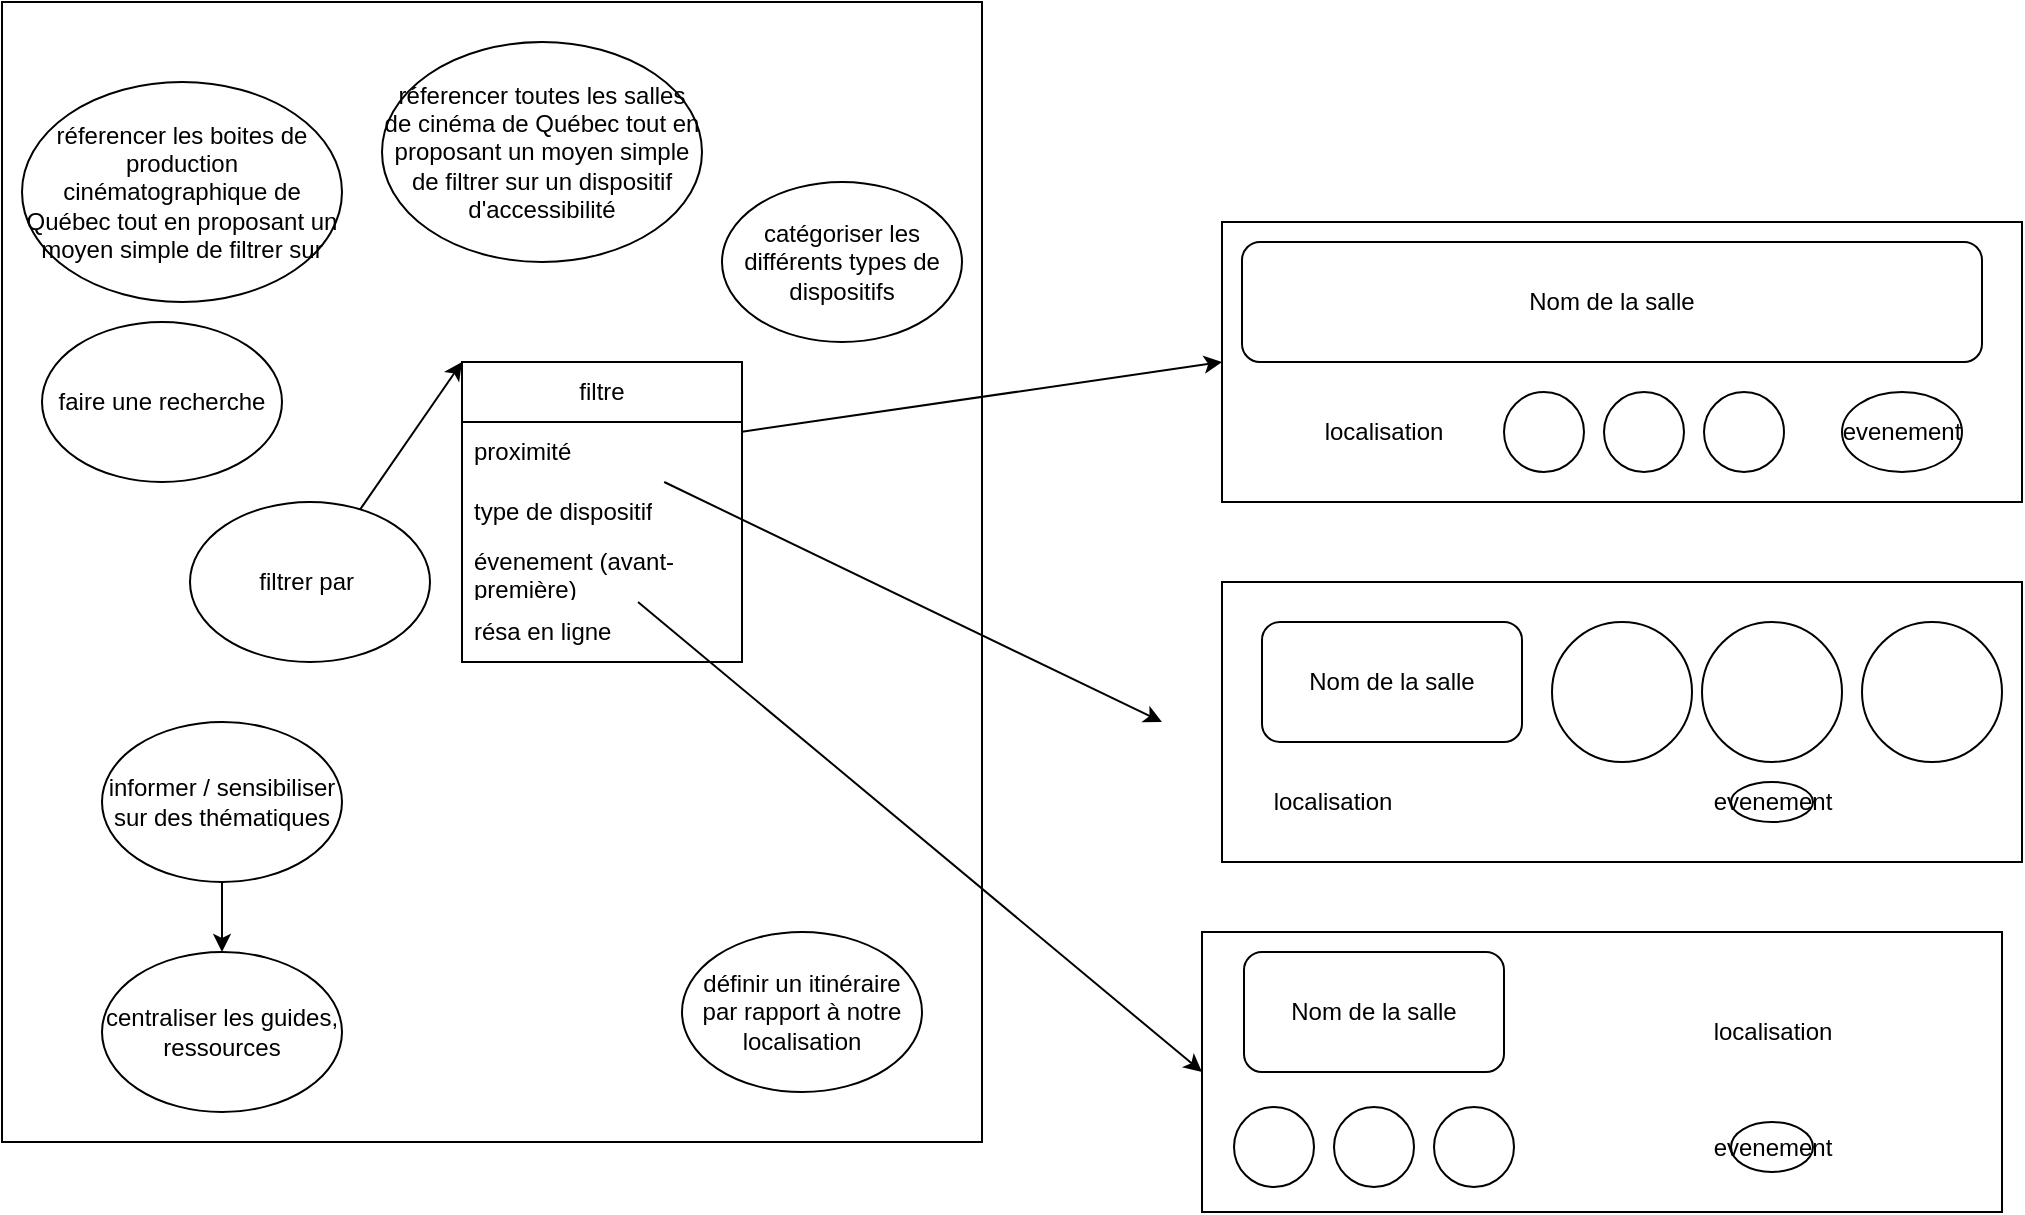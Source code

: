 <mxfile>
    <diagram id="fwwoC0XGlDoKWw0Vtck5" name="Définition projet">
        <mxGraphModel dx="1035" dy="619" grid="1" gridSize="10" guides="1" tooltips="1" connect="1" arrows="1" fold="1" page="1" pageScale="1" pageWidth="827" pageHeight="1169" math="0" shadow="0">
            <root>
                <mxCell id="0"/>
                <mxCell id="1" parent="0"/>
                <mxCell id="5hIx9OEpgBDDUyNXLqM4-1" value="" style="rounded=0;whiteSpace=wrap;html=1;" parent="1" vertex="1">
                    <mxGeometry x="260" y="40" width="490" height="570" as="geometry"/>
                </mxCell>
                <mxCell id="5hIx9OEpgBDDUyNXLqM4-2" value="réferencer toutes les salles de cinéma de Québec tout en proposant un moyen simple de filtrer sur un dispositif d'accessibilité" style="ellipse;whiteSpace=wrap;html=1;" parent="1" vertex="1">
                    <mxGeometry x="450" y="60" width="160" height="110" as="geometry"/>
                </mxCell>
                <mxCell id="5hIx9OEpgBDDUyNXLqM4-3" value="catégoriser les différents types de dispositifs" style="ellipse;whiteSpace=wrap;html=1;" parent="1" vertex="1">
                    <mxGeometry x="620" y="130" width="120" height="80" as="geometry"/>
                </mxCell>
                <mxCell id="5hIx9OEpgBDDUyNXLqM4-4" value="faire une recherche&lt;br&gt;" style="ellipse;whiteSpace=wrap;html=1;" parent="1" vertex="1">
                    <mxGeometry x="280" y="200" width="120" height="80" as="geometry"/>
                </mxCell>
                <mxCell id="5hIx9OEpgBDDUyNXLqM4-38" style="edgeStyle=none;html=1;entryX=0;entryY=0;entryDx=0;entryDy=0;" parent="1" source="5hIx9OEpgBDDUyNXLqM4-5" target="5hIx9OEpgBDDUyNXLqM4-6" edge="1">
                    <mxGeometry relative="1" as="geometry"/>
                </mxCell>
                <mxCell id="5hIx9OEpgBDDUyNXLqM4-5" value="filtrer par&amp;nbsp;" style="ellipse;whiteSpace=wrap;html=1;" parent="1" vertex="1">
                    <mxGeometry x="354" y="290" width="120" height="80" as="geometry"/>
                </mxCell>
                <mxCell id="5hIx9OEpgBDDUyNXLqM4-6" value="filtre" style="swimlane;fontStyle=0;childLayout=stackLayout;horizontal=1;startSize=30;horizontalStack=0;resizeParent=1;resizeParentMax=0;resizeLast=0;collapsible=1;marginBottom=0;whiteSpace=wrap;html=1;" parent="1" vertex="1">
                    <mxGeometry x="490" y="220" width="140" height="150" as="geometry"/>
                </mxCell>
                <mxCell id="5hIx9OEpgBDDUyNXLqM4-7" value="proximité" style="text;strokeColor=none;fillColor=none;align=left;verticalAlign=middle;spacingLeft=4;spacingRight=4;overflow=hidden;points=[[0,0.5],[1,0.5]];portConstraint=eastwest;rotatable=0;whiteSpace=wrap;html=1;" parent="5hIx9OEpgBDDUyNXLqM4-6" vertex="1">
                    <mxGeometry y="30" width="140" height="30" as="geometry"/>
                </mxCell>
                <mxCell id="5hIx9OEpgBDDUyNXLqM4-8" value="type de dispositif" style="text;strokeColor=none;fillColor=none;align=left;verticalAlign=middle;spacingLeft=4;spacingRight=4;overflow=hidden;points=[[0,0.5],[1,0.5]];portConstraint=eastwest;rotatable=0;whiteSpace=wrap;html=1;" parent="5hIx9OEpgBDDUyNXLqM4-6" vertex="1">
                    <mxGeometry y="60" width="140" height="30" as="geometry"/>
                </mxCell>
                <mxCell id="5hIx9OEpgBDDUyNXLqM4-9" value="évenement (avant-première)" style="text;strokeColor=none;fillColor=none;align=left;verticalAlign=middle;spacingLeft=4;spacingRight=4;overflow=hidden;points=[[0,0.5],[1,0.5]];portConstraint=eastwest;rotatable=0;whiteSpace=wrap;html=1;" parent="5hIx9OEpgBDDUyNXLqM4-6" vertex="1">
                    <mxGeometry y="90" width="140" height="30" as="geometry"/>
                </mxCell>
                <mxCell id="5hIx9OEpgBDDUyNXLqM4-42" value="résa en ligne" style="text;strokeColor=none;fillColor=none;align=left;verticalAlign=middle;spacingLeft=4;spacingRight=4;overflow=hidden;points=[[0,0.5],[1,0.5]];portConstraint=eastwest;rotatable=0;whiteSpace=wrap;html=1;" parent="5hIx9OEpgBDDUyNXLqM4-6" vertex="1">
                    <mxGeometry y="120" width="140" height="30" as="geometry"/>
                </mxCell>
                <mxCell id="5hIx9OEpgBDDUyNXLqM4-10" value="définir un itinéraire par rapport à notre localisation" style="ellipse;whiteSpace=wrap;html=1;" parent="1" vertex="1">
                    <mxGeometry x="600" y="505" width="120" height="80" as="geometry"/>
                </mxCell>
                <mxCell id="5hIx9OEpgBDDUyNXLqM4-11" value="" style="rounded=0;whiteSpace=wrap;html=1;" parent="1" vertex="1">
                    <mxGeometry x="870" y="150" width="400" height="140" as="geometry"/>
                </mxCell>
                <mxCell id="5hIx9OEpgBDDUyNXLqM4-13" value="Nom de la salle" style="rounded=1;whiteSpace=wrap;html=1;" parent="1" vertex="1">
                    <mxGeometry x="880" y="160" width="370" height="60" as="geometry"/>
                </mxCell>
                <mxCell id="5hIx9OEpgBDDUyNXLqM4-14" value="" style="ellipse;whiteSpace=wrap;html=1;aspect=fixed;" parent="1" vertex="1">
                    <mxGeometry x="1011" y="235" width="40" height="40" as="geometry"/>
                </mxCell>
                <mxCell id="5hIx9OEpgBDDUyNXLqM4-15" value="" style="ellipse;whiteSpace=wrap;html=1;aspect=fixed;" parent="1" vertex="1">
                    <mxGeometry x="1061" y="235" width="40" height="40" as="geometry"/>
                </mxCell>
                <mxCell id="5hIx9OEpgBDDUyNXLqM4-16" value="" style="ellipse;whiteSpace=wrap;html=1;aspect=fixed;" parent="1" vertex="1">
                    <mxGeometry x="1111" y="235" width="40" height="40" as="geometry"/>
                </mxCell>
                <mxCell id="5hIx9OEpgBDDUyNXLqM4-17" value="localisation" style="text;html=1;strokeColor=none;fillColor=none;align=center;verticalAlign=middle;whiteSpace=wrap;rounded=0;" parent="1" vertex="1">
                    <mxGeometry x="881" y="240" width="140" height="30" as="geometry"/>
                </mxCell>
                <mxCell id="5hIx9OEpgBDDUyNXLqM4-18" value="evenement" style="ellipse;whiteSpace=wrap;html=1;" parent="1" vertex="1">
                    <mxGeometry x="1180" y="235" width="60" height="40" as="geometry"/>
                </mxCell>
                <mxCell id="5hIx9OEpgBDDUyNXLqM4-19" value="" style="rounded=0;whiteSpace=wrap;html=1;" parent="1" vertex="1">
                    <mxGeometry x="870" y="330" width="400" height="140" as="geometry"/>
                </mxCell>
                <mxCell id="5hIx9OEpgBDDUyNXLqM4-20" value="Nom de la salle" style="rounded=1;whiteSpace=wrap;html=1;" parent="1" vertex="1">
                    <mxGeometry x="890" y="350" width="130" height="60" as="geometry"/>
                </mxCell>
                <mxCell id="5hIx9OEpgBDDUyNXLqM4-21" value="" style="ellipse;whiteSpace=wrap;html=1;aspect=fixed;" parent="1" vertex="1">
                    <mxGeometry x="1035" y="350" width="70" height="70" as="geometry"/>
                </mxCell>
                <mxCell id="5hIx9OEpgBDDUyNXLqM4-22" value="" style="ellipse;whiteSpace=wrap;html=1;aspect=fixed;" parent="1" vertex="1">
                    <mxGeometry x="1110" y="350" width="70" height="70" as="geometry"/>
                </mxCell>
                <mxCell id="5hIx9OEpgBDDUyNXLqM4-23" value="" style="ellipse;whiteSpace=wrap;html=1;aspect=fixed;" parent="1" vertex="1">
                    <mxGeometry x="1190" y="350" width="70" height="70" as="geometry"/>
                </mxCell>
                <mxCell id="5hIx9OEpgBDDUyNXLqM4-24" value="localisation" style="text;html=1;strokeColor=none;fillColor=none;align=center;verticalAlign=middle;whiteSpace=wrap;rounded=0;" parent="1" vertex="1">
                    <mxGeometry x="920" y="435" width="11" height="10" as="geometry"/>
                </mxCell>
                <mxCell id="5hIx9OEpgBDDUyNXLqM4-25" value="evenement" style="ellipse;whiteSpace=wrap;html=1;" parent="1" vertex="1">
                    <mxGeometry x="1124.5" y="430" width="41" height="20" as="geometry"/>
                </mxCell>
                <mxCell id="5hIx9OEpgBDDUyNXLqM4-30" value="" style="rounded=0;whiteSpace=wrap;html=1;" parent="1" vertex="1">
                    <mxGeometry x="860" y="505" width="400" height="140" as="geometry"/>
                </mxCell>
                <mxCell id="5hIx9OEpgBDDUyNXLqM4-31" value="Nom de la salle" style="rounded=1;whiteSpace=wrap;html=1;" parent="1" vertex="1">
                    <mxGeometry x="881" y="515" width="130" height="60" as="geometry"/>
                </mxCell>
                <mxCell id="5hIx9OEpgBDDUyNXLqM4-35" value="localisation" style="text;html=1;strokeColor=none;fillColor=none;align=center;verticalAlign=middle;whiteSpace=wrap;rounded=0;" parent="1" vertex="1">
                    <mxGeometry x="1064.5" y="533.5" width="161" height="43" as="geometry"/>
                </mxCell>
                <mxCell id="5hIx9OEpgBDDUyNXLqM4-36" value="evenement" style="ellipse;whiteSpace=wrap;html=1;" parent="1" vertex="1">
                    <mxGeometry x="1124.5" y="600" width="41" height="25" as="geometry"/>
                </mxCell>
                <mxCell id="5hIx9OEpgBDDUyNXLqM4-39" style="edgeStyle=none;html=1;" parent="1" source="5hIx9OEpgBDDUyNXLqM4-7" edge="1">
                    <mxGeometry relative="1" as="geometry">
                        <mxPoint x="840" y="400" as="targetPoint"/>
                    </mxGeometry>
                </mxCell>
                <mxCell id="5hIx9OEpgBDDUyNXLqM4-40" style="edgeStyle=none;html=1;entryX=0;entryY=0.5;entryDx=0;entryDy=0;" parent="1" source="5hIx9OEpgBDDUyNXLqM4-7" target="5hIx9OEpgBDDUyNXLqM4-11" edge="1">
                    <mxGeometry relative="1" as="geometry"/>
                </mxCell>
                <mxCell id="5hIx9OEpgBDDUyNXLqM4-41" style="edgeStyle=none;html=1;entryX=0;entryY=0.5;entryDx=0;entryDy=0;" parent="1" source="5hIx9OEpgBDDUyNXLqM4-9" target="5hIx9OEpgBDDUyNXLqM4-30" edge="1">
                    <mxGeometry relative="1" as="geometry"/>
                </mxCell>
                <mxCell id="5hIx9OEpgBDDUyNXLqM4-43" value="réferencer les boites de production cinématographique de Québec tout en proposant un moyen simple de filtrer sur" style="ellipse;whiteSpace=wrap;html=1;" parent="1" vertex="1">
                    <mxGeometry x="270" y="80" width="160" height="110" as="geometry"/>
                </mxCell>
                <mxCell id="5hIx9OEpgBDDUyNXLqM4-46" value="" style="edgeStyle=none;html=1;" parent="1" source="5hIx9OEpgBDDUyNXLqM4-44" target="5hIx9OEpgBDDUyNXLqM4-45" edge="1">
                    <mxGeometry relative="1" as="geometry"/>
                </mxCell>
                <mxCell id="5hIx9OEpgBDDUyNXLqM4-44" value="informer / sensibiliser sur des thématiques" style="ellipse;whiteSpace=wrap;html=1;" parent="1" vertex="1">
                    <mxGeometry x="310" y="400" width="120" height="80" as="geometry"/>
                </mxCell>
                <mxCell id="5hIx9OEpgBDDUyNXLqM4-45" value="centraliser les guides, ressources" style="ellipse;whiteSpace=wrap;html=1;" parent="1" vertex="1">
                    <mxGeometry x="310" y="515" width="120" height="80" as="geometry"/>
                </mxCell>
                <mxCell id="OQbWbZVuSF4VqCmQiVxv-4" value="" style="ellipse;whiteSpace=wrap;html=1;aspect=fixed;" parent="1" vertex="1">
                    <mxGeometry x="876" y="592.5" width="40" height="40" as="geometry"/>
                </mxCell>
                <mxCell id="OQbWbZVuSF4VqCmQiVxv-5" value="" style="ellipse;whiteSpace=wrap;html=1;aspect=fixed;" parent="1" vertex="1">
                    <mxGeometry x="926" y="592.5" width="40" height="40" as="geometry"/>
                </mxCell>
                <mxCell id="OQbWbZVuSF4VqCmQiVxv-6" value="" style="ellipse;whiteSpace=wrap;html=1;aspect=fixed;" parent="1" vertex="1">
                    <mxGeometry x="976" y="592.5" width="40" height="40" as="geometry"/>
                </mxCell>
            </root>
        </mxGraphModel>
    </diagram>
    <diagram id="dHGILp2OkYVs7BhuRb62" name="Méthodologie agile">
        <mxGraphModel dx="1035" dy="619" grid="1" gridSize="10" guides="1" tooltips="1" connect="1" arrows="1" fold="1" page="1" pageScale="1" pageWidth="827" pageHeight="1169" math="0" shadow="0">
            <root>
                <mxCell id="0"/>
                <mxCell id="1" parent="0"/>
                <mxCell id="Z78Yq6zUMQYAvOTBJKBq-2" value="" style="edgeStyle=none;html=1;entryX=0.5;entryY=0;entryDx=0;entryDy=0;" parent="1" source="9-6VtOYfjbMC1Kedc_5_-1" target="Z78Yq6zUMQYAvOTBJKBq-1" edge="1">
                    <mxGeometry relative="1" as="geometry"/>
                </mxCell>
                <mxCell id="9-6VtOYfjbMC1Kedc_5_-1" value="tu as une idée" style="rounded=1;whiteSpace=wrap;html=1;" parent="1" vertex="1">
                    <mxGeometry x="354" y="70" width="120" height="60" as="geometry"/>
                </mxCell>
                <mxCell id="Z78Yq6zUMQYAvOTBJKBq-23" style="edgeStyle=none;html=1;entryX=0.5;entryY=0;entryDx=0;entryDy=0;" parent="1" source="Z78Yq6zUMQYAvOTBJKBq-1" target="Z78Yq6zUMQYAvOTBJKBq-6" edge="1">
                    <mxGeometry relative="1" as="geometry"/>
                </mxCell>
                <mxCell id="Z78Yq6zUMQYAvOTBJKBq-24" style="edgeStyle=none;html=1;entryX=0.5;entryY=0;entryDx=0;entryDy=0;" parent="1" source="Z78Yq6zUMQYAvOTBJKBq-1" target="Z78Yq6zUMQYAvOTBJKBq-3" edge="1">
                    <mxGeometry relative="1" as="geometry"/>
                </mxCell>
                <mxCell id="Z78Yq6zUMQYAvOTBJKBq-1" value="Quelle approche ?" style="rhombus;whiteSpace=wrap;html=1;rounded=1;fillColor=#f0a30a;fontColor=#000000;strokeColor=#BD7000;" parent="1" vertex="1">
                    <mxGeometry x="374" y="200" width="80" height="80" as="geometry"/>
                </mxCell>
                <mxCell id="Z78Yq6zUMQYAvOTBJKBq-5" value="" style="edgeStyle=none;html=1;" parent="1" source="Z78Yq6zUMQYAvOTBJKBq-3" target="Z78Yq6zUMQYAvOTBJKBq-4" edge="1">
                    <mxGeometry relative="1" as="geometry"/>
                </mxCell>
                <mxCell id="Z78Yq6zUMQYAvOTBJKBq-3" value="ancienne méthode :&lt;br&gt;cahier des charges le plus détaillé avant de poser la première ligne de code" style="rounded=1;whiteSpace=wrap;html=1;" parent="1" vertex="1">
                    <mxGeometry x="200" y="310" width="130" height="100" as="geometry"/>
                </mxCell>
                <mxCell id="Z78Yq6zUMQYAvOTBJKBq-4" value="découpe ton projet en 3 grosses étapes" style="whiteSpace=wrap;html=1;rounded=1;" parent="1" vertex="1">
                    <mxGeometry x="205" y="510" width="120" height="60" as="geometry"/>
                </mxCell>
                <mxCell id="Z78Yq6zUMQYAvOTBJKBq-8" value="" style="edgeStyle=none;html=1;" parent="1" source="Z78Yq6zUMQYAvOTBJKBq-6" target="Z78Yq6zUMQYAvOTBJKBq-7" edge="1">
                    <mxGeometry relative="1" as="geometry"/>
                </mxCell>
                <mxCell id="Z78Yq6zUMQYAvOTBJKBq-6" value="méthode agile" style="rounded=1;whiteSpace=wrap;html=1;" parent="1" vertex="1">
                    <mxGeometry x="510" y="310" width="120" height="60" as="geometry"/>
                </mxCell>
                <mxCell id="Z78Yq6zUMQYAvOTBJKBq-13" style="edgeStyle=none;html=1;exitX=1;exitY=0.5;exitDx=0;exitDy=0;" parent="1" source="Z78Yq6zUMQYAvOTBJKBq-7" target="Z78Yq6zUMQYAvOTBJKBq-9" edge="1">
                    <mxGeometry relative="1" as="geometry">
                        <mxPoint x="766" y="480" as="sourcePoint"/>
                    </mxGeometry>
                </mxCell>
                <mxCell id="Z78Yq6zUMQYAvOTBJKBq-14" value="Tu soumets&amp;nbsp;" style="edgeLabel;html=1;align=center;verticalAlign=middle;resizable=0;points=[];" parent="Z78Yq6zUMQYAvOTBJKBq-13" vertex="1" connectable="0">
                    <mxGeometry x="-0.234" y="1" relative="1" as="geometry">
                        <mxPoint x="3" y="-9" as="offset"/>
                    </mxGeometry>
                </mxCell>
                <mxCell id="Z78Yq6zUMQYAvOTBJKBq-25" style="edgeStyle=none;html=1;exitX=1;exitY=0.5;exitDx=0;exitDy=0;" parent="1" source="Z78Yq6zUMQYAvOTBJKBq-7" target="Z78Yq6zUMQYAvOTBJKBq-9" edge="1">
                    <mxGeometry relative="1" as="geometry"/>
                </mxCell>
                <mxCell id="Z78Yq6zUMQYAvOTBJKBq-7" value="tu définis des grosses fonctionnalités (afficher et rechercher des salles de cinéma, afficher et rechercher des studios de production, filtrer et modifier l'affichage selon les choix de l'utilisateur" style="whiteSpace=wrap;html=1;rounded=1;" parent="1" vertex="1">
                    <mxGeometry x="440" y="450" width="260" height="60" as="geometry"/>
                </mxCell>
                <mxCell id="Z78Yq6zUMQYAvOTBJKBq-16" value="" style="edgeStyle=none;html=1;" parent="1" source="Z78Yq6zUMQYAvOTBJKBq-9" target="Z78Yq6zUMQYAvOTBJKBq-15" edge="1">
                    <mxGeometry relative="1" as="geometry"/>
                </mxCell>
                <mxCell id="Z78Yq6zUMQYAvOTBJKBq-9" value="Client" style="shape=umlActor;verticalLabelPosition=top;verticalAlign=bottom;html=1;outlineConnect=0;labelPosition=center;align=center;" parent="1" vertex="1">
                    <mxGeometry x="796" y="450" width="30" height="60" as="geometry"/>
                </mxCell>
                <mxCell id="Z78Yq6zUMQYAvOTBJKBq-18" value="non" style="edgeStyle=none;html=1;fillColor=#a20025;strokeColor=#6F0000;" parent="1" source="Z78Yq6zUMQYAvOTBJKBq-15" target="Z78Yq6zUMQYAvOTBJKBq-17" edge="1">
                    <mxGeometry relative="1" as="geometry"/>
                </mxCell>
                <mxCell id="Z78Yq6zUMQYAvOTBJKBq-20" value="oui" style="edgeStyle=none;html=1;entryX=0;entryY=0.5;entryDx=0;entryDy=0;fillColor=#008a00;strokeColor=#005700;" parent="1" source="Z78Yq6zUMQYAvOTBJKBq-15" target="Z78Yq6zUMQYAvOTBJKBq-19" edge="1">
                    <mxGeometry relative="1" as="geometry"/>
                </mxCell>
                <mxCell id="Z78Yq6zUMQYAvOTBJKBq-15" value="&lt;br&gt;&lt;br&gt;Cela convient il ?" style="rhombus;whiteSpace=wrap;html=1;verticalAlign=top;fillColor=#f0a30a;fontColor=#000000;strokeColor=#BD7000;" parent="1" vertex="1">
                    <mxGeometry x="758.5" y="610" width="105" height="80" as="geometry"/>
                </mxCell>
                <mxCell id="Z78Yq6zUMQYAvOTBJKBq-21" style="edgeStyle=none;html=1;entryX=0.5;entryY=1;entryDx=0;entryDy=0;" parent="1" source="Z78Yq6zUMQYAvOTBJKBq-17" target="Z78Yq6zUMQYAvOTBJKBq-7" edge="1">
                    <mxGeometry relative="1" as="geometry"/>
                </mxCell>
                <mxCell id="Z78Yq6zUMQYAvOTBJKBq-17" value="On redefinit ce qui ne va pas" style="whiteSpace=wrap;html=1;verticalAlign=top;" parent="1" vertex="1">
                    <mxGeometry x="510" y="620" width="120" height="60" as="geometry"/>
                </mxCell>
                <mxCell id="Z78Yq6zUMQYAvOTBJKBq-19" value="&#10;&lt;span style=&quot;color: rgb(240, 240, 240); font-family: Helvetica; font-size: 12px; font-style: normal; font-variant-ligatures: normal; font-variant-caps: normal; font-weight: 400; letter-spacing: normal; orphans: 2; text-align: center; text-indent: 0px; text-transform: none; widows: 2; word-spacing: 0px; -webkit-text-stroke-width: 0px; background-color: rgb(42, 37, 47); text-decoration-thickness: initial; text-decoration-style: initial; text-decoration-color: initial; float: none; display: inline !important;&quot;&gt;On passe à l'étape suivante&lt;/span&gt;&#10;&#10;" style="whiteSpace=wrap;html=1;verticalAlign=top;" parent="1" vertex="1">
                    <mxGeometry x="916" y="620" width="120" height="60" as="geometry"/>
                </mxCell>
            </root>
        </mxGraphModel>
    </diagram>
</mxfile>